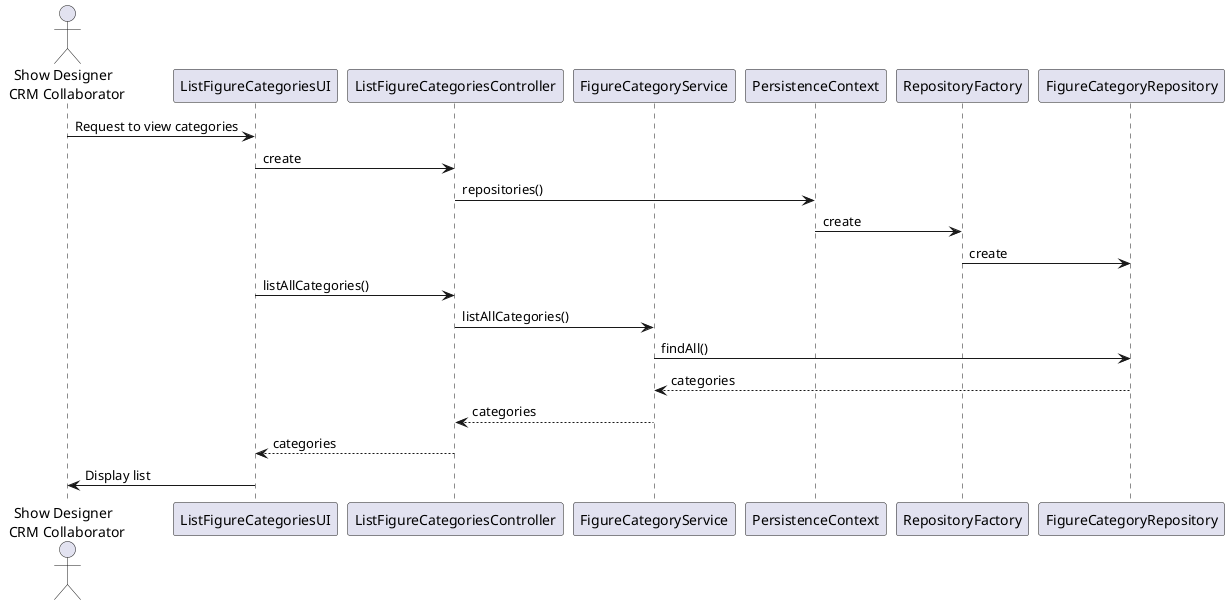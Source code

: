 @startuml
skinparam linetype ortho
skinparam package {
  BackgroundColor #F9E79F
  BorderColor Black
}

actor "Show Designer \n CRM Collaborator" as User
participant "ListFigureCategoriesUI" as UI
participant "ListFigureCategoriesController" as Controller
participant "FigureCategoryService" as Service
participant "PersistenceContext" as PC
participant "RepositoryFactory" as RF
participant "FigureCategoryRepository" as Repo

User -> UI : Request to view categories
UI -> Controller : create
Controller -> PC : repositories()
PC -> RF : create
RF -> Repo : create
UI -> Controller : listAllCategories()
Controller -> Service : listAllCategories()
Service -> Repo : findAll()
Repo --> Service : categories
Service --> Controller : categories
Controller --> UI : categories
UI -> User : Display list
@enduml
